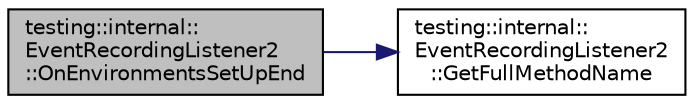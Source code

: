 digraph "testing::internal::EventRecordingListener2::OnEnvironmentsSetUpEnd"
{
 // LATEX_PDF_SIZE
  bgcolor="transparent";
  edge [fontname="Helvetica",fontsize="10",labelfontname="Helvetica",labelfontsize="10"];
  node [fontname="Helvetica",fontsize="10",shape=record];
  rankdir="LR";
  Node1 [label="testing::internal::\lEventRecordingListener2\l::OnEnvironmentsSetUpEnd",height=0.2,width=0.4,color="black", fillcolor="grey75", style="filled", fontcolor="black",tooltip=" "];
  Node1 -> Node2 [color="midnightblue",fontsize="10",style="solid",fontname="Helvetica"];
  Node2 [label="testing::internal::\lEventRecordingListener2\l::GetFullMethodName",height=0.2,width=0.4,color="black",URL="$classtesting_1_1internal_1_1EventRecordingListener2.html#afa16bea3294a90f99593eb65b15c74ff",tooltip=" "];
}
